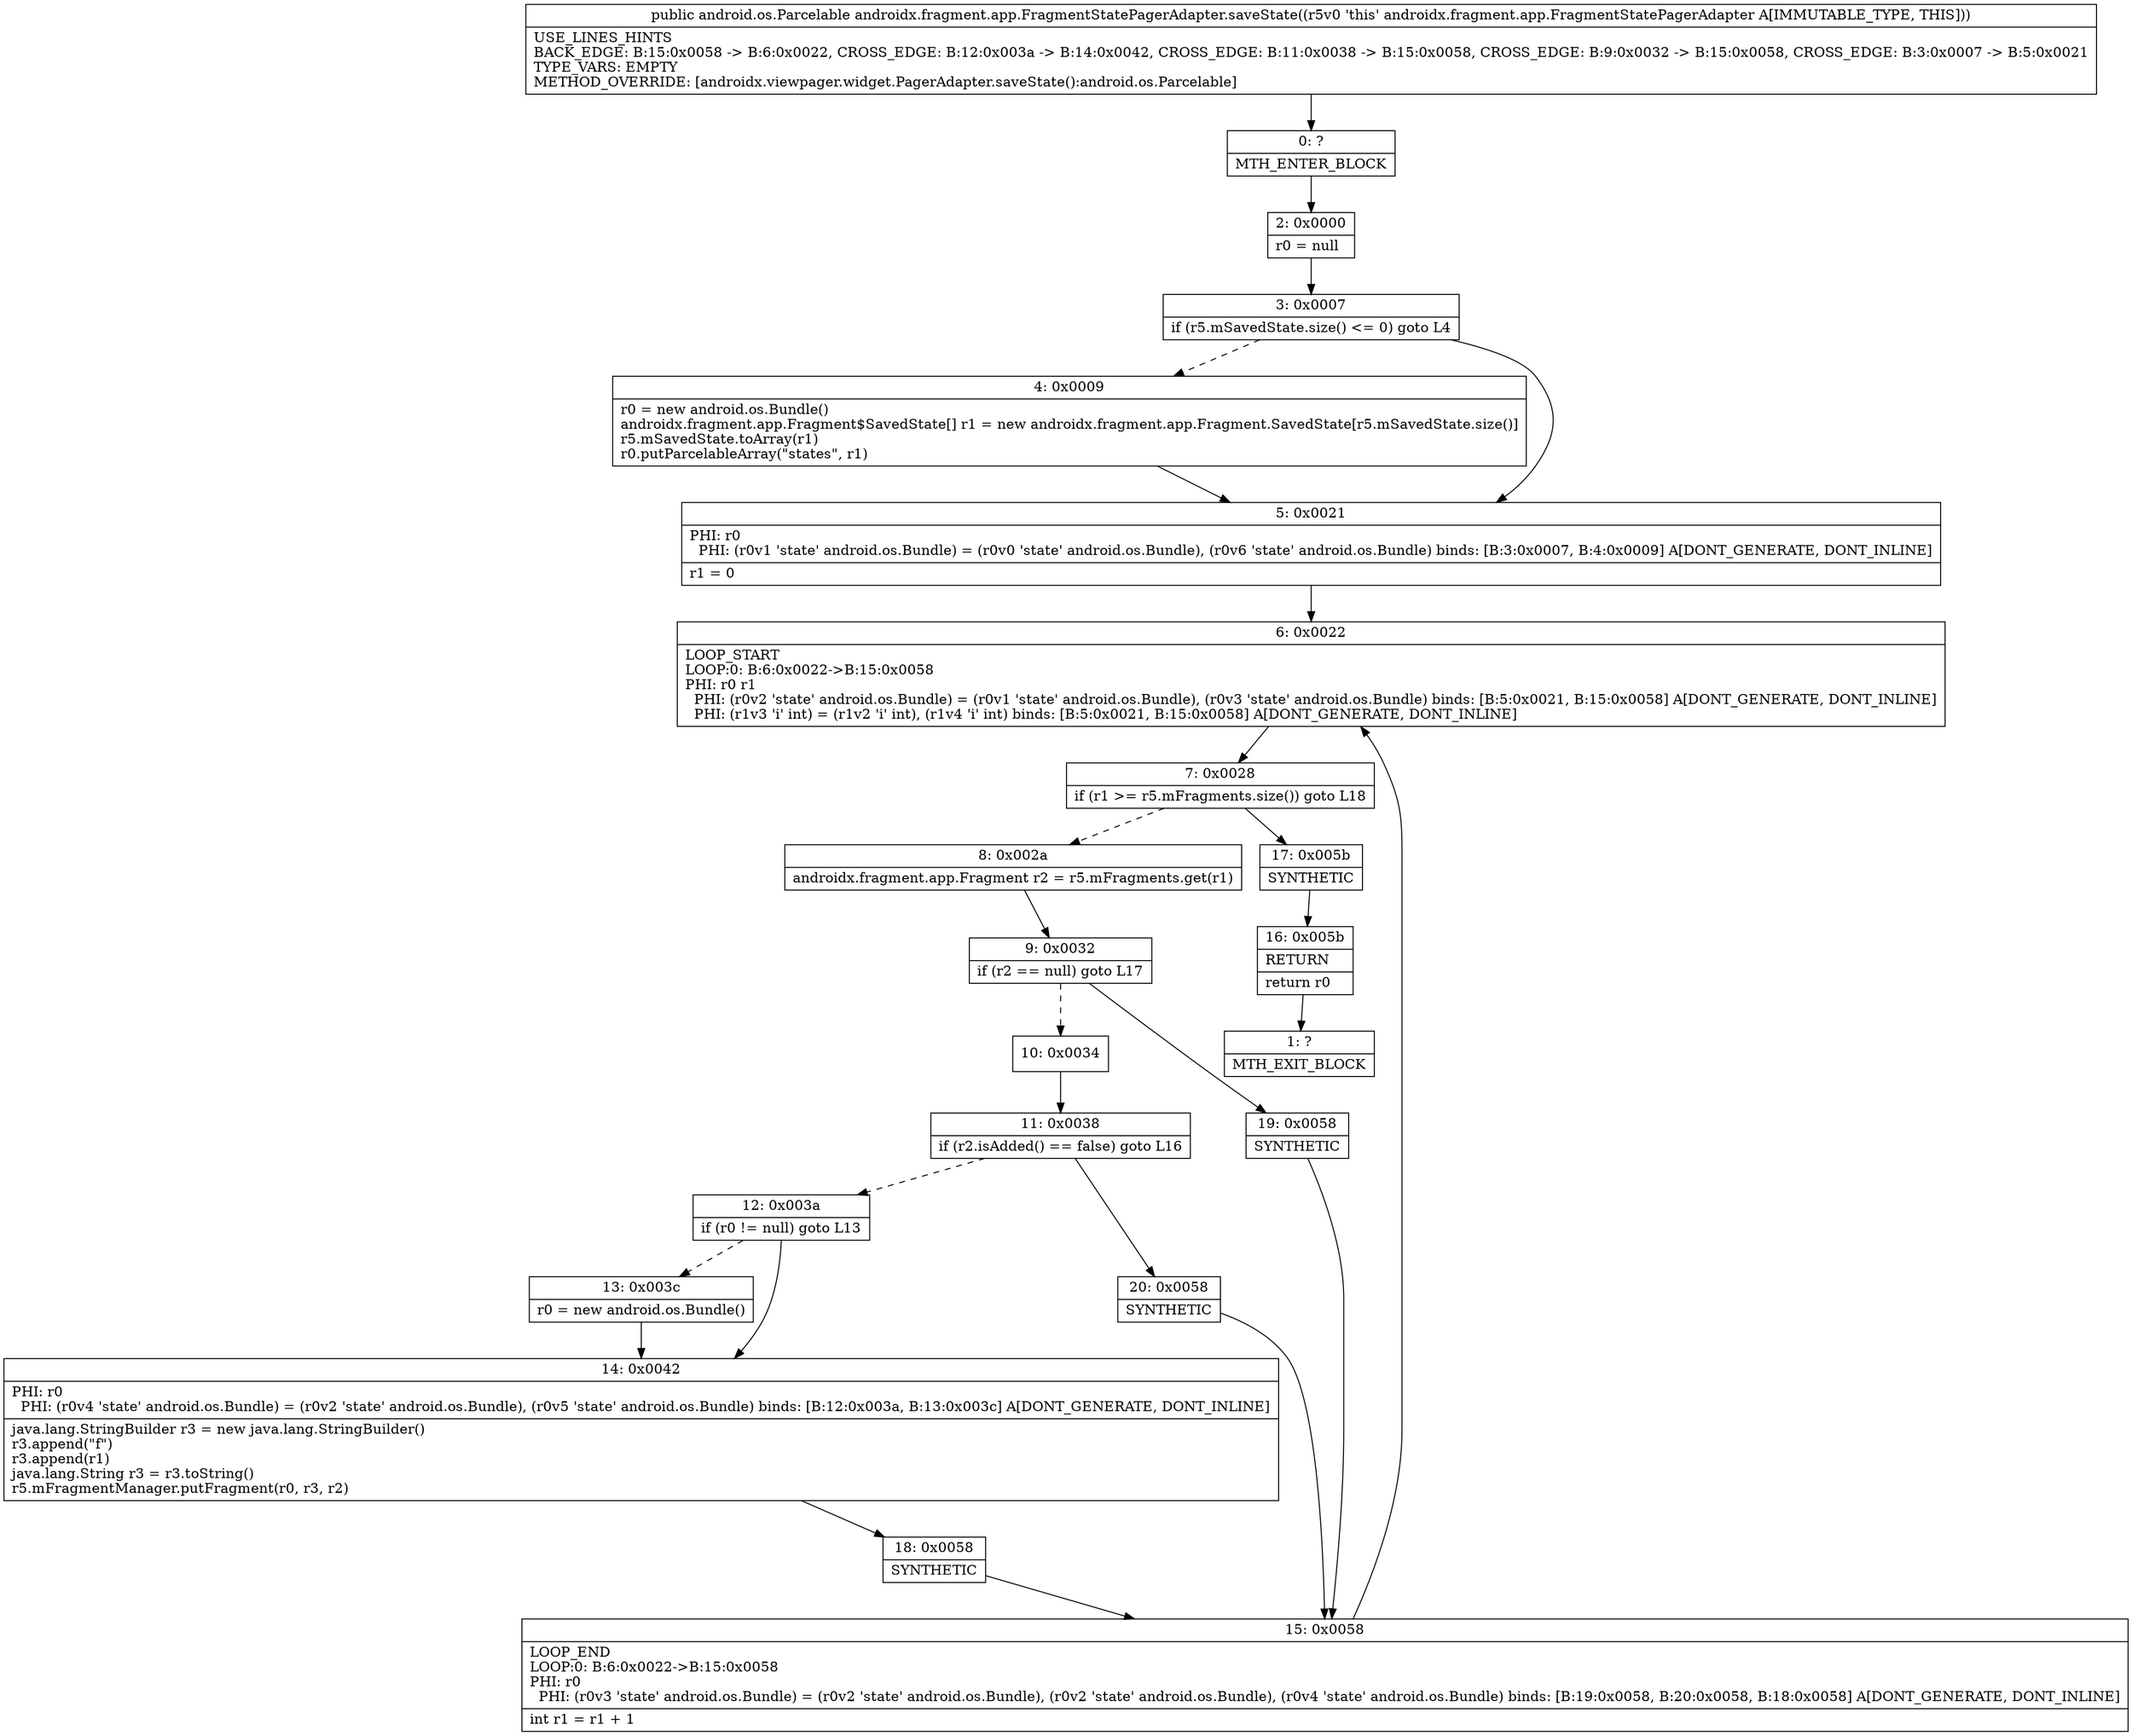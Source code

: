 digraph "CFG forandroidx.fragment.app.FragmentStatePagerAdapter.saveState()Landroid\/os\/Parcelable;" {
Node_0 [shape=record,label="{0\:\ ?|MTH_ENTER_BLOCK\l}"];
Node_2 [shape=record,label="{2\:\ 0x0000|r0 = null\l}"];
Node_3 [shape=record,label="{3\:\ 0x0007|if (r5.mSavedState.size() \<= 0) goto L4\l}"];
Node_4 [shape=record,label="{4\:\ 0x0009|r0 = new android.os.Bundle()\landroidx.fragment.app.Fragment$SavedState[] r1 = new androidx.fragment.app.Fragment.SavedState[r5.mSavedState.size()]\lr5.mSavedState.toArray(r1)\lr0.putParcelableArray(\"states\", r1)\l}"];
Node_5 [shape=record,label="{5\:\ 0x0021|PHI: r0 \l  PHI: (r0v1 'state' android.os.Bundle) = (r0v0 'state' android.os.Bundle), (r0v6 'state' android.os.Bundle) binds: [B:3:0x0007, B:4:0x0009] A[DONT_GENERATE, DONT_INLINE]\l|r1 = 0\l}"];
Node_6 [shape=record,label="{6\:\ 0x0022|LOOP_START\lLOOP:0: B:6:0x0022\-\>B:15:0x0058\lPHI: r0 r1 \l  PHI: (r0v2 'state' android.os.Bundle) = (r0v1 'state' android.os.Bundle), (r0v3 'state' android.os.Bundle) binds: [B:5:0x0021, B:15:0x0058] A[DONT_GENERATE, DONT_INLINE]\l  PHI: (r1v3 'i' int) = (r1v2 'i' int), (r1v4 'i' int) binds: [B:5:0x0021, B:15:0x0058] A[DONT_GENERATE, DONT_INLINE]\l}"];
Node_7 [shape=record,label="{7\:\ 0x0028|if (r1 \>= r5.mFragments.size()) goto L18\l}"];
Node_8 [shape=record,label="{8\:\ 0x002a|androidx.fragment.app.Fragment r2 = r5.mFragments.get(r1)\l}"];
Node_9 [shape=record,label="{9\:\ 0x0032|if (r2 == null) goto L17\l}"];
Node_10 [shape=record,label="{10\:\ 0x0034}"];
Node_11 [shape=record,label="{11\:\ 0x0038|if (r2.isAdded() == false) goto L16\l}"];
Node_12 [shape=record,label="{12\:\ 0x003a|if (r0 != null) goto L13\l}"];
Node_13 [shape=record,label="{13\:\ 0x003c|r0 = new android.os.Bundle()\l}"];
Node_14 [shape=record,label="{14\:\ 0x0042|PHI: r0 \l  PHI: (r0v4 'state' android.os.Bundle) = (r0v2 'state' android.os.Bundle), (r0v5 'state' android.os.Bundle) binds: [B:12:0x003a, B:13:0x003c] A[DONT_GENERATE, DONT_INLINE]\l|java.lang.StringBuilder r3 = new java.lang.StringBuilder()\lr3.append(\"f\")\lr3.append(r1)\ljava.lang.String r3 = r3.toString()\lr5.mFragmentManager.putFragment(r0, r3, r2)\l}"];
Node_18 [shape=record,label="{18\:\ 0x0058|SYNTHETIC\l}"];
Node_15 [shape=record,label="{15\:\ 0x0058|LOOP_END\lLOOP:0: B:6:0x0022\-\>B:15:0x0058\lPHI: r0 \l  PHI: (r0v3 'state' android.os.Bundle) = (r0v2 'state' android.os.Bundle), (r0v2 'state' android.os.Bundle), (r0v4 'state' android.os.Bundle) binds: [B:19:0x0058, B:20:0x0058, B:18:0x0058] A[DONT_GENERATE, DONT_INLINE]\l|int r1 = r1 + 1\l}"];
Node_20 [shape=record,label="{20\:\ 0x0058|SYNTHETIC\l}"];
Node_19 [shape=record,label="{19\:\ 0x0058|SYNTHETIC\l}"];
Node_17 [shape=record,label="{17\:\ 0x005b|SYNTHETIC\l}"];
Node_16 [shape=record,label="{16\:\ 0x005b|RETURN\l|return r0\l}"];
Node_1 [shape=record,label="{1\:\ ?|MTH_EXIT_BLOCK\l}"];
MethodNode[shape=record,label="{public android.os.Parcelable androidx.fragment.app.FragmentStatePagerAdapter.saveState((r5v0 'this' androidx.fragment.app.FragmentStatePagerAdapter A[IMMUTABLE_TYPE, THIS]))  | USE_LINES_HINTS\lBACK_EDGE: B:15:0x0058 \-\> B:6:0x0022, CROSS_EDGE: B:12:0x003a \-\> B:14:0x0042, CROSS_EDGE: B:11:0x0038 \-\> B:15:0x0058, CROSS_EDGE: B:9:0x0032 \-\> B:15:0x0058, CROSS_EDGE: B:3:0x0007 \-\> B:5:0x0021\lTYPE_VARS: EMPTY\lMETHOD_OVERRIDE: [androidx.viewpager.widget.PagerAdapter.saveState():android.os.Parcelable]\l}"];
MethodNode -> Node_0;Node_0 -> Node_2;
Node_2 -> Node_3;
Node_3 -> Node_4[style=dashed];
Node_3 -> Node_5;
Node_4 -> Node_5;
Node_5 -> Node_6;
Node_6 -> Node_7;
Node_7 -> Node_8[style=dashed];
Node_7 -> Node_17;
Node_8 -> Node_9;
Node_9 -> Node_10[style=dashed];
Node_9 -> Node_19;
Node_10 -> Node_11;
Node_11 -> Node_12[style=dashed];
Node_11 -> Node_20;
Node_12 -> Node_13[style=dashed];
Node_12 -> Node_14;
Node_13 -> Node_14;
Node_14 -> Node_18;
Node_18 -> Node_15;
Node_15 -> Node_6;
Node_20 -> Node_15;
Node_19 -> Node_15;
Node_17 -> Node_16;
Node_16 -> Node_1;
}

